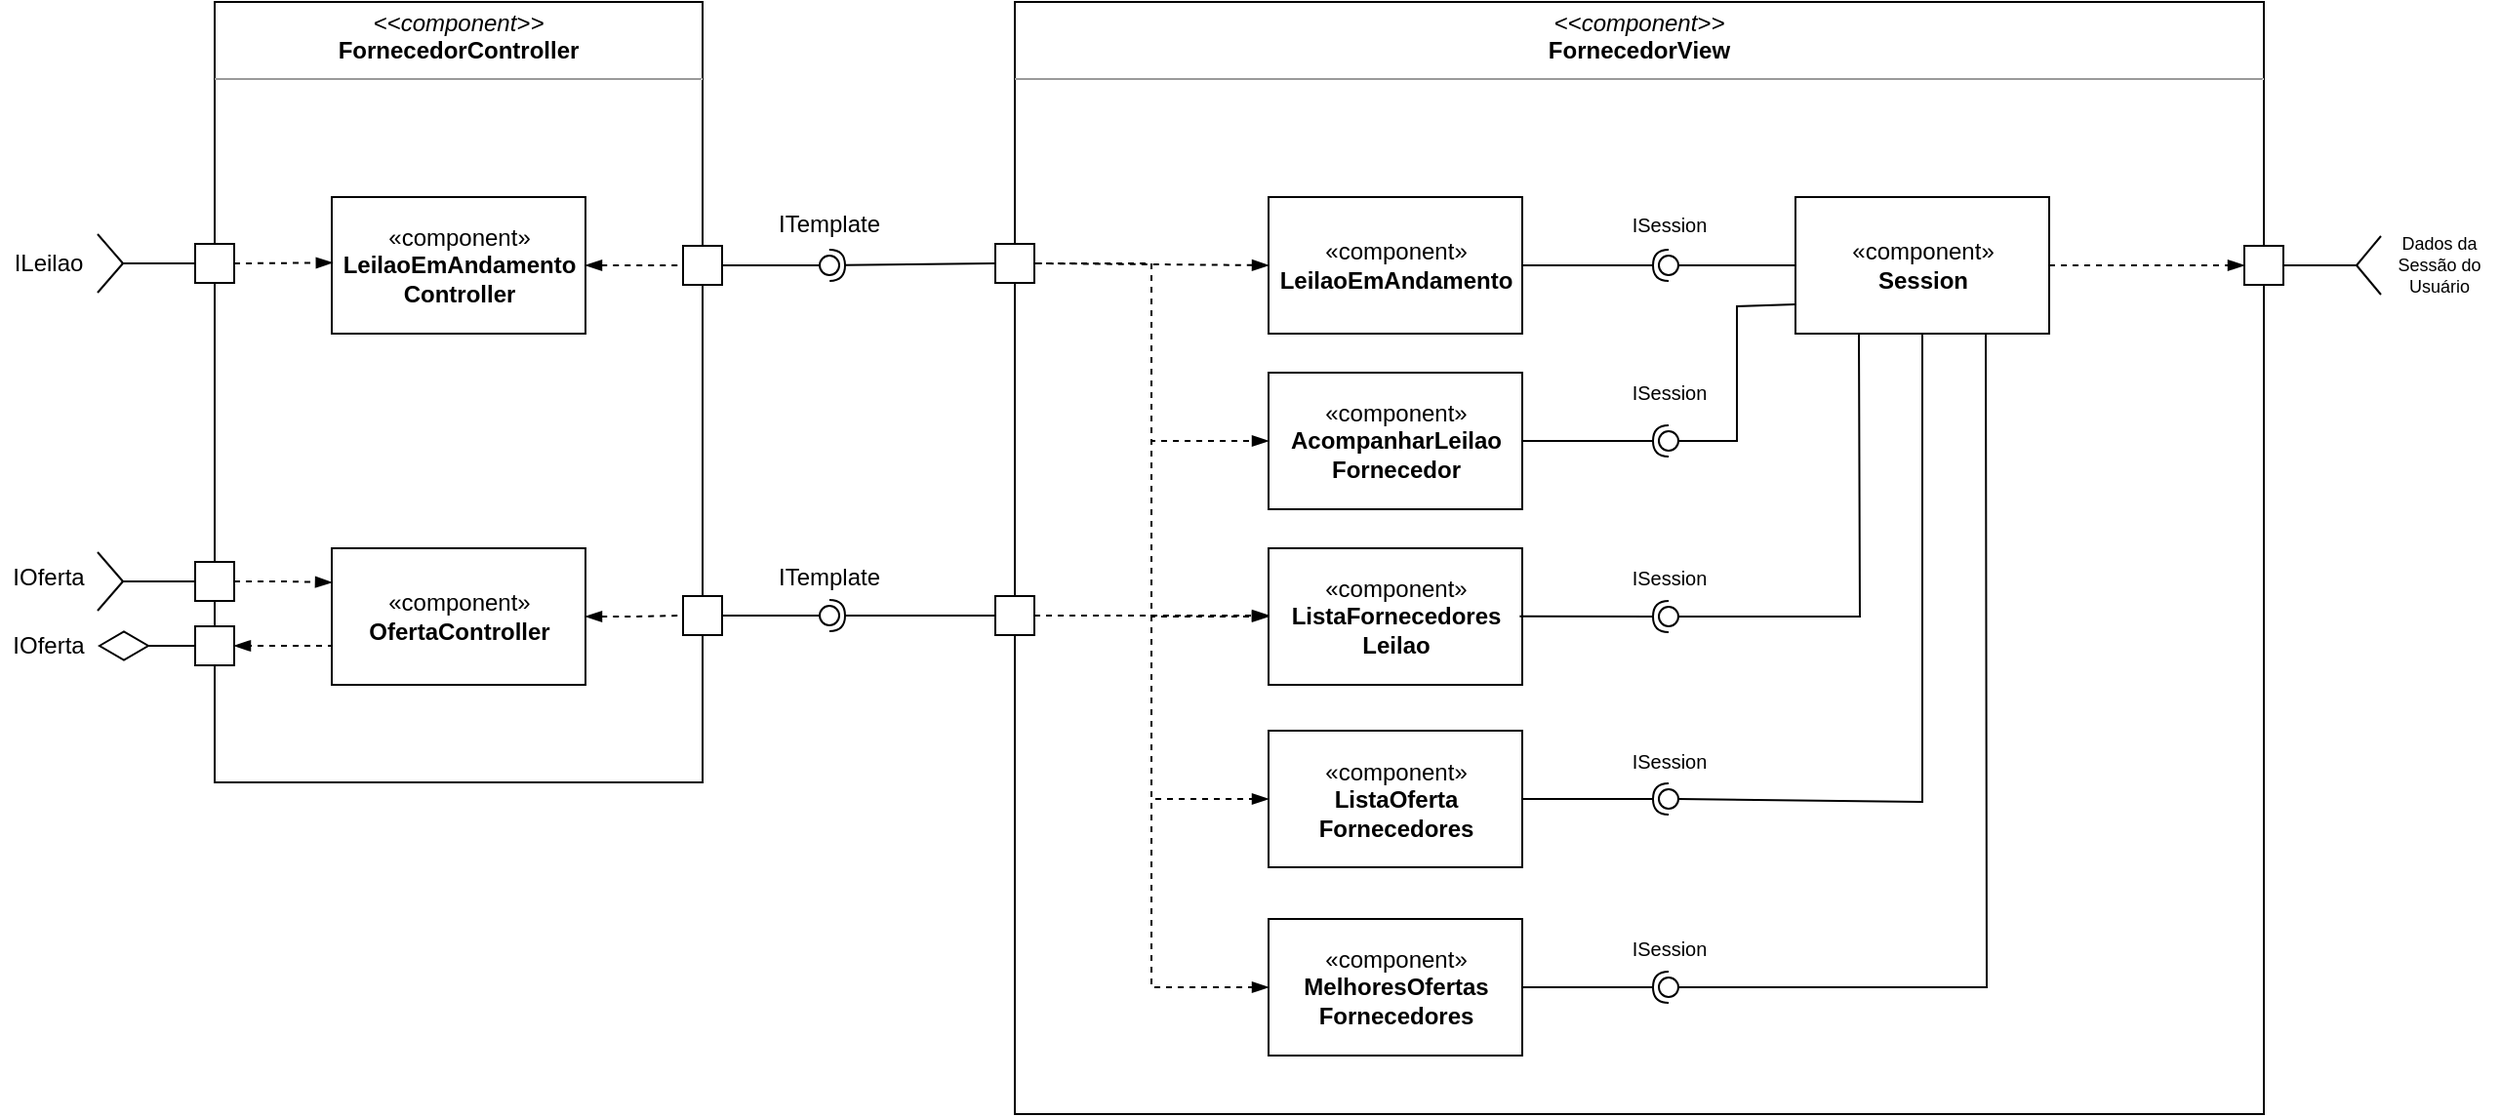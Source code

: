 <mxfile version="13.7.3" type="device"><diagram id="gcP-zUikWNP-_VO1i6bN" name="Page-1"><mxGraphModel dx="2887" dy="643" grid="1" gridSize="10" guides="1" tooltips="1" connect="1" arrows="1" fold="1" page="1" pageScale="1" pageWidth="1169" pageHeight="827" math="0" shadow="0"><root><mxCell id="0"/><mxCell id="1" parent="0"/><mxCell id="m5oU41wqeyeOTkwFRVO8-5" value="&lt;p style=&quot;margin: 0px ; margin-top: 4px ; text-align: center&quot;&gt;&lt;i&gt;&amp;lt;&amp;lt;component&amp;gt;&amp;gt;&lt;/i&gt;&lt;br&gt;&lt;b&gt;FornecedorController&lt;/b&gt;&lt;/p&gt;&lt;hr size=&quot;1&quot;&gt;&lt;p style=&quot;margin: 0px ; margin-left: 4px&quot;&gt;&lt;/p&gt;&lt;p style=&quot;margin: 0px ; margin-left: 4px&quot;&gt;&lt;br&gt;&lt;/p&gt;" style="verticalAlign=top;align=left;overflow=fill;fontSize=12;fontFamily=Helvetica;html=1;" parent="1" vertex="1"><mxGeometry x="-380" y="40" width="250" height="400" as="geometry"/></mxCell><mxCell id="m5oU41wqeyeOTkwFRVO8-6" value="&lt;p style=&quot;margin: 0px ; margin-top: 4px ; text-align: center&quot;&gt;&lt;i&gt;&amp;lt;&amp;lt;component&amp;gt;&amp;gt;&lt;/i&gt;&lt;br&gt;&lt;b&gt;FornecedorView&lt;/b&gt;&lt;/p&gt;&lt;hr size=&quot;1&quot;&gt;&lt;p style=&quot;margin: 0px ; margin-left: 4px&quot;&gt;&lt;/p&gt;&lt;p style=&quot;margin: 0px ; margin-left: 4px&quot;&gt;&lt;br&gt;&lt;/p&gt;" style="verticalAlign=top;align=left;overflow=fill;fontSize=12;fontFamily=Helvetica;html=1;" parent="1" vertex="1"><mxGeometry x="30" y="40" width="640" height="570" as="geometry"/></mxCell><mxCell id="m5oU41wqeyeOTkwFRVO8-15" value="«component»&lt;br&gt;&lt;b&gt;LeilaoEmAndamento&lt;br&gt;&lt;/b&gt;" style="html=1;dropTarget=0;" parent="1" vertex="1"><mxGeometry x="160" y="140" width="130" height="70" as="geometry"/></mxCell><mxCell id="m5oU41wqeyeOTkwFRVO8-17" value="«component»&lt;br&gt;&lt;b&gt;Session&lt;/b&gt;" style="html=1;dropTarget=0;" parent="1" vertex="1"><mxGeometry x="430" y="140" width="130" height="70" as="geometry"/></mxCell><mxCell id="m5oU41wqeyeOTkwFRVO8-30" value="«component»&lt;br&gt;&lt;b&gt;LeilaoEmAndamento&lt;br&gt;Controller&lt;br&gt;&lt;/b&gt;" style="html=1;dropTarget=0;" parent="1" vertex="1"><mxGeometry x="-320" y="140" width="130" height="70" as="geometry"/></mxCell><mxCell id="8lgJNsQd9xYYkKIp79Z1-60" style="edgeStyle=orthogonalEdgeStyle;rounded=0;orthogonalLoop=1;jettySize=auto;html=1;exitX=1;exitY=0.5;exitDx=0;exitDy=0;entryX=0;entryY=0.5;entryDx=0;entryDy=0;dashed=1;endArrow=blockThin;endFill=1;fontSize=9;" edge="1" parent="1" source="m5oU41wqeyeOTkwFRVO8-39" target="8lgJNsQd9xYYkKIp79Z1-32"><mxGeometry relative="1" as="geometry"/></mxCell><mxCell id="8lgJNsQd9xYYkKIp79Z1-61" style="edgeStyle=orthogonalEdgeStyle;rounded=0;orthogonalLoop=1;jettySize=auto;html=1;exitX=1;exitY=0.5;exitDx=0;exitDy=0;dashed=1;endArrow=blockThin;endFill=1;fontSize=9;" edge="1" parent="1" source="m5oU41wqeyeOTkwFRVO8-39" target="8lgJNsQd9xYYkKIp79Z1-34"><mxGeometry relative="1" as="geometry"><Array as="points"><mxPoint x="100" y="174"/><mxPoint x="100" y="355"/></Array></mxGeometry></mxCell><mxCell id="m5oU41wqeyeOTkwFRVO8-39" value="" style="rounded=0;whiteSpace=wrap;html=1;" parent="1" vertex="1"><mxGeometry x="20" y="164" width="20" height="20" as="geometry"/></mxCell><mxCell id="m5oU41wqeyeOTkwFRVO8-46" value="" style="endArrow=blockThin;dashed=1;html=1;exitX=1;exitY=0.5;exitDx=0;exitDy=0;entryX=0;entryY=0.5;entryDx=0;entryDy=0;endFill=1;" parent="1" source="m5oU41wqeyeOTkwFRVO8-17" target="m5oU41wqeyeOTkwFRVO8-41" edge="1"><mxGeometry width="50" height="50" relative="1" as="geometry"><mxPoint x="590" y="180" as="sourcePoint"/><mxPoint x="640" y="130" as="targetPoint"/></mxGeometry></mxCell><mxCell id="m5oU41wqeyeOTkwFRVO8-47" value="Dados da&lt;br style=&quot;font-size: 9px;&quot;&gt;Sessão do &lt;br style=&quot;font-size: 9px;&quot;&gt;Usuário" style="text;html=1;strokeColor=none;fillColor=none;align=center;verticalAlign=middle;whiteSpace=wrap;rounded=0;fontSize=9;" parent="1" vertex="1"><mxGeometry x="730" y="155" width="60" height="40" as="geometry"/></mxCell><mxCell id="m5oU41wqeyeOTkwFRVO8-48" value="" style="rounded=0;orthogonalLoop=1;jettySize=auto;html=1;endArrow=none;endFill=0;fontSize=10;exitX=0;exitY=0.5;exitDx=0;exitDy=0;" parent="1" source="m5oU41wqeyeOTkwFRVO8-17" target="m5oU41wqeyeOTkwFRVO8-50" edge="1"><mxGeometry relative="1" as="geometry"><mxPoint x="420" y="160" as="sourcePoint"/></mxGeometry></mxCell><mxCell id="m5oU41wqeyeOTkwFRVO8-49" value="" style="rounded=0;orthogonalLoop=1;jettySize=auto;html=1;endArrow=halfCircle;endFill=0;entryX=0.5;entryY=0.5;entryDx=0;entryDy=0;endSize=6;strokeWidth=1;fontSize=10;exitX=1;exitY=0.5;exitDx=0;exitDy=0;" parent="1" source="m5oU41wqeyeOTkwFRVO8-15" target="m5oU41wqeyeOTkwFRVO8-50" edge="1"><mxGeometry relative="1" as="geometry"><mxPoint x="280" y="160" as="sourcePoint"/></mxGeometry></mxCell><mxCell id="m5oU41wqeyeOTkwFRVO8-50" value="" style="ellipse;whiteSpace=wrap;html=1;fontFamily=Helvetica;fontSize=12;fontColor=#000000;align=center;strokeColor=#000000;fillColor=#ffffff;points=[];aspect=fixed;resizable=0;" parent="1" vertex="1"><mxGeometry x="360" y="170" width="10" height="10" as="geometry"/></mxCell><mxCell id="m5oU41wqeyeOTkwFRVO8-51" value="&lt;font color=&quot;#000000&quot; size=&quot;1&quot;&gt;ISession&lt;/font&gt;" style="text;html=1;strokeColor=none;fillColor=none;align=center;verticalAlign=middle;whiteSpace=wrap;rounded=0;fontSize=10;fontColor=#FF0000;" parent="1" vertex="1"><mxGeometry x="327.5" y="139.25" width="75" height="29.5" as="geometry"/></mxCell><mxCell id="m5oU41wqeyeOTkwFRVO8-66" value="" style="endArrow=none;dashed=1;html=1;fontSize=10;fontColor=#FF0000;entryX=1;entryY=0.5;entryDx=0;entryDy=0;exitX=0;exitY=0.5;exitDx=0;exitDy=0;endFill=0;startArrow=blockThin;startFill=1;" parent="1" source="m5oU41wqeyeOTkwFRVO8-15" target="m5oU41wqeyeOTkwFRVO8-39" edge="1"><mxGeometry width="50" height="50" relative="1" as="geometry"><mxPoint x="260" y="220" as="sourcePoint"/><mxPoint x="310" y="170" as="targetPoint"/></mxGeometry></mxCell><mxCell id="m5oU41wqeyeOTkwFRVO8-121" value="" style="rounded=0;whiteSpace=wrap;html=1;" parent="1" vertex="1"><mxGeometry x="-140" y="165" width="20" height="20" as="geometry"/></mxCell><mxCell id="m5oU41wqeyeOTkwFRVO8-125" value="" style="endArrow=none;dashed=1;html=1;fontSize=9;fontColor=#000000;entryX=0;entryY=0.5;entryDx=0;entryDy=0;exitX=1;exitY=0.5;exitDx=0;exitDy=0;startArrow=blockThin;startFill=1;" parent="1" source="m5oU41wqeyeOTkwFRVO8-30" target="m5oU41wqeyeOTkwFRVO8-121" edge="1"><mxGeometry width="50" height="50" relative="1" as="geometry"><mxPoint x="-200.32" y="135.29" as="sourcePoint"/><mxPoint x="-50" y="200" as="targetPoint"/></mxGeometry></mxCell><mxCell id="m5oU41wqeyeOTkwFRVO8-143" value="" style="rounded=0;orthogonalLoop=1;jettySize=auto;html=1;endArrow=none;endFill=0;fontSize=9;fontColor=#000000;exitX=1;exitY=0.5;exitDx=0;exitDy=0;" parent="1" source="m5oU41wqeyeOTkwFRVO8-121" target="m5oU41wqeyeOTkwFRVO8-145" edge="1"><mxGeometry relative="1" as="geometry"><mxPoint x="-110" y="130" as="sourcePoint"/></mxGeometry></mxCell><mxCell id="m5oU41wqeyeOTkwFRVO8-144" value="" style="rounded=0;orthogonalLoop=1;jettySize=auto;html=1;endArrow=halfCircle;endFill=0;entryX=0.5;entryY=0.5;entryDx=0;entryDy=0;endSize=6;strokeWidth=1;fontSize=9;fontColor=#000000;exitX=0;exitY=0.5;exitDx=0;exitDy=0;" parent="1" source="m5oU41wqeyeOTkwFRVO8-39" target="m5oU41wqeyeOTkwFRVO8-145" edge="1"><mxGeometry relative="1" as="geometry"><mxPoint x="-70" y="130" as="sourcePoint"/><Array as="points"/></mxGeometry></mxCell><mxCell id="m5oU41wqeyeOTkwFRVO8-145" value="" style="ellipse;whiteSpace=wrap;html=1;fontFamily=Helvetica;fontSize=12;fontColor=#000000;align=center;strokeColor=#000000;fillColor=#ffffff;points=[];aspect=fixed;resizable=0;" parent="1" vertex="1"><mxGeometry x="-70" y="170" width="10" height="10" as="geometry"/></mxCell><mxCell id="8lgJNsQd9xYYkKIp79Z1-2" value="" style="group" vertex="1" connectable="0" parent="1"><mxGeometry x="660" y="160" width="70" height="30" as="geometry"/></mxCell><mxCell id="m5oU41wqeyeOTkwFRVO8-41" value="" style="rounded=0;whiteSpace=wrap;html=1;" parent="8lgJNsQd9xYYkKIp79Z1-2" vertex="1"><mxGeometry y="5" width="20" height="20" as="geometry"/></mxCell><mxCell id="m5oU41wqeyeOTkwFRVO8-45" value="" style="group" parent="8lgJNsQd9xYYkKIp79Z1-2" vertex="1" connectable="0"><mxGeometry x="20" width="50" height="30" as="geometry"/></mxCell><mxCell id="m5oU41wqeyeOTkwFRVO8-42" value="" style="endArrow=none;html=1;" parent="m5oU41wqeyeOTkwFRVO8-45" edge="1"><mxGeometry width="50" height="50" relative="1" as="geometry"><mxPoint x="37.5" y="15" as="sourcePoint"/><mxPoint x="50" as="targetPoint"/></mxGeometry></mxCell><mxCell id="m5oU41wqeyeOTkwFRVO8-43" value="" style="endArrow=none;html=1;" parent="m5oU41wqeyeOTkwFRVO8-45" edge="1"><mxGeometry width="50" height="50" relative="1" as="geometry"><mxPoint x="37.5" y="15" as="sourcePoint"/><mxPoint x="50" y="30" as="targetPoint"/></mxGeometry></mxCell><mxCell id="m5oU41wqeyeOTkwFRVO8-44" value="" style="endArrow=none;html=1;" parent="m5oU41wqeyeOTkwFRVO8-45" edge="1"><mxGeometry width="50" height="50" relative="1" as="geometry"><mxPoint y="15" as="sourcePoint"/><mxPoint x="37.5" y="15" as="targetPoint"/></mxGeometry></mxCell><mxCell id="8lgJNsQd9xYYkKIp79Z1-3" value="" style="group;rotation=-180;" vertex="1" connectable="0" parent="1"><mxGeometry x="-440" y="159" width="70" height="30" as="geometry"/></mxCell><mxCell id="8lgJNsQd9xYYkKIp79Z1-4" value="" style="rounded=0;whiteSpace=wrap;html=1;rotation=-180;" vertex="1" parent="8lgJNsQd9xYYkKIp79Z1-3"><mxGeometry x="50" y="5" width="20" height="20" as="geometry"/></mxCell><mxCell id="8lgJNsQd9xYYkKIp79Z1-5" value="" style="group;rotation=-180;" vertex="1" connectable="0" parent="8lgJNsQd9xYYkKIp79Z1-3"><mxGeometry width="50" height="30" as="geometry"/></mxCell><mxCell id="8lgJNsQd9xYYkKIp79Z1-6" value="" style="endArrow=none;html=1;" edge="1" parent="8lgJNsQd9xYYkKIp79Z1-5"><mxGeometry width="50" height="50" relative="1" as="geometry"><mxPoint x="13" y="15" as="sourcePoint"/><mxPoint y="30" as="targetPoint"/></mxGeometry></mxCell><mxCell id="8lgJNsQd9xYYkKIp79Z1-7" value="" style="endArrow=none;html=1;" edge="1" parent="8lgJNsQd9xYYkKIp79Z1-5"><mxGeometry width="50" height="50" relative="1" as="geometry"><mxPoint x="13" y="15" as="sourcePoint"/><mxPoint as="targetPoint"/></mxGeometry></mxCell><mxCell id="8lgJNsQd9xYYkKIp79Z1-8" value="" style="endArrow=none;html=1;" edge="1" parent="8lgJNsQd9xYYkKIp79Z1-5"><mxGeometry width="50" height="50" relative="1" as="geometry"><mxPoint x="50" y="15" as="sourcePoint"/><mxPoint x="13" y="15" as="targetPoint"/></mxGeometry></mxCell><mxCell id="8lgJNsQd9xYYkKIp79Z1-11" value="ILeilao" style="text;html=1;strokeColor=none;fillColor=none;align=center;verticalAlign=middle;whiteSpace=wrap;rounded=0;" vertex="1" parent="1"><mxGeometry x="-490" y="164" width="50" height="20" as="geometry"/></mxCell><mxCell id="8lgJNsQd9xYYkKIp79Z1-19" value="" style="group" vertex="1" connectable="0" parent="1"><mxGeometry x="-390" y="360" width="20" height="20" as="geometry"/></mxCell><mxCell id="8lgJNsQd9xYYkKIp79Z1-20" value="" style="rounded=0;whiteSpace=wrap;html=1;" vertex="1" parent="8lgJNsQd9xYYkKIp79Z1-19"><mxGeometry width="20" height="20" as="geometry"/></mxCell><mxCell id="8lgJNsQd9xYYkKIp79Z1-21" value="" style="endArrow=diamondThin;endFill=0;endSize=24;html=1;fontSize=9;fontColor=#000000;exitX=0;exitY=0.5;exitDx=0;exitDy=0;" edge="1" parent="8lgJNsQd9xYYkKIp79Z1-19" source="8lgJNsQd9xYYkKIp79Z1-20"><mxGeometry width="160" relative="1" as="geometry"><mxPoint x="-251" y="94" as="sourcePoint"/><mxPoint x="-50" y="10" as="targetPoint"/></mxGeometry></mxCell><mxCell id="8lgJNsQd9xYYkKIp79Z1-22" value="IOferta" style="text;html=1;strokeColor=none;fillColor=none;align=center;verticalAlign=middle;whiteSpace=wrap;rounded=0;" vertex="1" parent="1"><mxGeometry x="-490" y="360" width="50" height="20" as="geometry"/></mxCell><mxCell id="8lgJNsQd9xYYkKIp79Z1-24" value="" style="endArrow=blockThin;html=1;exitX=0;exitY=0.5;exitDx=0;exitDy=0;entryX=0.003;entryY=0.481;entryDx=0;entryDy=0;entryPerimeter=0;dashed=1;endFill=1;" edge="1" parent="1" source="8lgJNsQd9xYYkKIp79Z1-4" target="m5oU41wqeyeOTkwFRVO8-30"><mxGeometry width="50" height="50" relative="1" as="geometry"><mxPoint x="80" y="250" as="sourcePoint"/><mxPoint x="130" y="200" as="targetPoint"/></mxGeometry></mxCell><mxCell id="8lgJNsQd9xYYkKIp79Z1-31" value="ITemplate" style="text;html=1;strokeColor=none;fillColor=none;align=center;verticalAlign=middle;whiteSpace=wrap;rounded=0;" vertex="1" parent="1"><mxGeometry x="-90" y="144" width="50" height="20" as="geometry"/></mxCell><mxCell id="8lgJNsQd9xYYkKIp79Z1-32" value="«component»&lt;br&gt;&lt;b&gt;AcompanharLeilao&lt;br&gt;Fornecedor&lt;br&gt;&lt;/b&gt;" style="html=1;dropTarget=0;" vertex="1" parent="1"><mxGeometry x="160" y="230" width="130" height="70" as="geometry"/></mxCell><mxCell id="8lgJNsQd9xYYkKIp79Z1-37" style="edgeStyle=orthogonalEdgeStyle;rounded=0;orthogonalLoop=1;jettySize=auto;html=1;exitX=0;exitY=0.5;exitDx=0;exitDy=0;entryX=1;entryY=0.5;entryDx=0;entryDy=0;dashed=1;endArrow=blockThin;endFill=1;fontSize=9;" edge="1" parent="1" source="8lgJNsQd9xYYkKIp79Z1-33" target="8lgJNsQd9xYYkKIp79Z1-20"><mxGeometry relative="1" as="geometry"><Array as="points"><mxPoint x="-300" y="370"/></Array></mxGeometry></mxCell><mxCell id="8lgJNsQd9xYYkKIp79Z1-70" style="edgeStyle=orthogonalEdgeStyle;rounded=0;orthogonalLoop=1;jettySize=auto;html=1;exitX=1;exitY=0.5;exitDx=0;exitDy=0;entryX=0;entryY=0.5;entryDx=0;entryDy=0;dashed=1;endArrow=none;endFill=0;fontSize=9;startArrow=blockThin;startFill=1;" edge="1" parent="1" source="8lgJNsQd9xYYkKIp79Z1-33" target="8lgJNsQd9xYYkKIp79Z1-54"><mxGeometry relative="1" as="geometry"/></mxCell><mxCell id="8lgJNsQd9xYYkKIp79Z1-33" value="«component»&lt;br&gt;&lt;b&gt;OfertaController&lt;/b&gt;" style="html=1;dropTarget=0;" vertex="1" parent="1"><mxGeometry x="-320" y="320" width="130" height="70" as="geometry"/></mxCell><mxCell id="8lgJNsQd9xYYkKIp79Z1-34" value="«component»&lt;br&gt;&lt;b&gt;ListaFornecedores&lt;br&gt;Leilao&lt;br&gt;&lt;/b&gt;" style="html=1;dropTarget=0;" vertex="1" parent="1"><mxGeometry x="160" y="320" width="130" height="70" as="geometry"/></mxCell><mxCell id="8lgJNsQd9xYYkKIp79Z1-48" value="" style="rounded=0;orthogonalLoop=1;jettySize=auto;html=1;endArrow=none;endFill=0;fontSize=9;exitX=0;exitY=0.75;exitDx=0;exitDy=0;" edge="1" target="8lgJNsQd9xYYkKIp79Z1-50" parent="1"><mxGeometry relative="1" as="geometry"><mxPoint x="430" y="195" as="sourcePoint"/><Array as="points"><mxPoint x="400" y="196"/><mxPoint x="400" y="265"/></Array></mxGeometry></mxCell><mxCell id="8lgJNsQd9xYYkKIp79Z1-49" value="" style="rounded=0;orthogonalLoop=1;jettySize=auto;html=1;endArrow=halfCircle;endFill=0;entryX=0.5;entryY=0.5;entryDx=0;entryDy=0;endSize=6;strokeWidth=1;fontSize=9;exitX=1;exitY=0.5;exitDx=0;exitDy=0;" edge="1" target="8lgJNsQd9xYYkKIp79Z1-50" parent="1" source="8lgJNsQd9xYYkKIp79Z1-32"><mxGeometry relative="1" as="geometry"><mxPoint x="290" y="357.5" as="sourcePoint"/></mxGeometry></mxCell><mxCell id="8lgJNsQd9xYYkKIp79Z1-50" value="" style="ellipse;whiteSpace=wrap;html=1;fontFamily=Helvetica;fontSize=12;fontColor=#000000;align=center;strokeColor=#000000;fillColor=#ffffff;points=[];aspect=fixed;resizable=0;" vertex="1" parent="1"><mxGeometry x="360" y="260" width="10" height="10" as="geometry"/></mxCell><mxCell id="8lgJNsQd9xYYkKIp79Z1-71" style="edgeStyle=orthogonalEdgeStyle;rounded=0;orthogonalLoop=1;jettySize=auto;html=1;exitX=1;exitY=0.5;exitDx=0;exitDy=0;dashed=1;endArrow=blockThin;endFill=1;fontSize=9;" edge="1" parent="1" source="8lgJNsQd9xYYkKIp79Z1-52"><mxGeometry relative="1" as="geometry"><mxPoint x="160" y="354.429" as="targetPoint"/></mxGeometry></mxCell><mxCell id="8lgJNsQd9xYYkKIp79Z1-77" style="edgeStyle=orthogonalEdgeStyle;rounded=0;orthogonalLoop=1;jettySize=auto;html=1;exitX=1;exitY=0.5;exitDx=0;exitDy=0;entryX=0;entryY=0.5;entryDx=0;entryDy=0;endArrow=blockThin;endFill=1;fontSize=9;dashed=1;" edge="1" parent="1" source="8lgJNsQd9xYYkKIp79Z1-52" target="8lgJNsQd9xYYkKIp79Z1-75"><mxGeometry relative="1" as="geometry"/></mxCell><mxCell id="8lgJNsQd9xYYkKIp79Z1-78" style="edgeStyle=orthogonalEdgeStyle;rounded=0;orthogonalLoop=1;jettySize=auto;html=1;exitX=1;exitY=0.5;exitDx=0;exitDy=0;entryX=0;entryY=0.5;entryDx=0;entryDy=0;dashed=1;endArrow=blockThin;endFill=1;fontSize=9;" edge="1" parent="1" source="8lgJNsQd9xYYkKIp79Z1-52" target="8lgJNsQd9xYYkKIp79Z1-76"><mxGeometry relative="1" as="geometry"/></mxCell><mxCell id="8lgJNsQd9xYYkKIp79Z1-52" value="" style="rounded=0;whiteSpace=wrap;html=1;" vertex="1" parent="1"><mxGeometry x="20" y="344.5" width="20" height="20" as="geometry"/></mxCell><mxCell id="8lgJNsQd9xYYkKIp79Z1-54" value="" style="rounded=0;whiteSpace=wrap;html=1;" vertex="1" parent="1"><mxGeometry x="-140" y="344.5" width="20" height="20" as="geometry"/></mxCell><mxCell id="8lgJNsQd9xYYkKIp79Z1-55" value="" style="rounded=0;orthogonalLoop=1;jettySize=auto;html=1;endArrow=none;endFill=0;fontSize=9;exitX=1;exitY=0.5;exitDx=0;exitDy=0;" edge="1" target="8lgJNsQd9xYYkKIp79Z1-57" parent="1" source="8lgJNsQd9xYYkKIp79Z1-54"><mxGeometry relative="1" as="geometry"><mxPoint x="-85" y="354.5" as="sourcePoint"/></mxGeometry></mxCell><mxCell id="8lgJNsQd9xYYkKIp79Z1-56" value="" style="rounded=0;orthogonalLoop=1;jettySize=auto;html=1;endArrow=halfCircle;endFill=0;entryX=0.5;entryY=0.5;entryDx=0;entryDy=0;endSize=6;strokeWidth=1;fontSize=9;exitX=0;exitY=0.5;exitDx=0;exitDy=0;" edge="1" target="8lgJNsQd9xYYkKIp79Z1-57" parent="1" source="8lgJNsQd9xYYkKIp79Z1-52"><mxGeometry relative="1" as="geometry"><mxPoint x="-45" y="354.5" as="sourcePoint"/></mxGeometry></mxCell><mxCell id="8lgJNsQd9xYYkKIp79Z1-57" value="" style="ellipse;whiteSpace=wrap;html=1;fontFamily=Helvetica;fontSize=12;fontColor=#000000;align=center;strokeColor=#000000;fillColor=#ffffff;points=[];aspect=fixed;resizable=0;" vertex="1" parent="1"><mxGeometry x="-70" y="349.5" width="10" height="10" as="geometry"/></mxCell><mxCell id="8lgJNsQd9xYYkKIp79Z1-58" value="ITemplate" style="text;html=1;strokeColor=none;fillColor=none;align=center;verticalAlign=middle;whiteSpace=wrap;rounded=0;" vertex="1" parent="1"><mxGeometry x="-90" y="324.5" width="50" height="20" as="geometry"/></mxCell><mxCell id="8lgJNsQd9xYYkKIp79Z1-62" value="" style="group;rotation=-180;" vertex="1" connectable="0" parent="1"><mxGeometry x="-440" y="322" width="70" height="30" as="geometry"/></mxCell><mxCell id="8lgJNsQd9xYYkKIp79Z1-63" value="" style="rounded=0;whiteSpace=wrap;html=1;rotation=-180;" vertex="1" parent="8lgJNsQd9xYYkKIp79Z1-62"><mxGeometry x="50" y="5" width="20" height="20" as="geometry"/></mxCell><mxCell id="8lgJNsQd9xYYkKIp79Z1-64" value="" style="group;rotation=-180;" vertex="1" connectable="0" parent="8lgJNsQd9xYYkKIp79Z1-62"><mxGeometry width="50" height="30" as="geometry"/></mxCell><mxCell id="8lgJNsQd9xYYkKIp79Z1-65" value="" style="endArrow=none;html=1;" edge="1" parent="8lgJNsQd9xYYkKIp79Z1-64"><mxGeometry width="50" height="50" relative="1" as="geometry"><mxPoint x="13" y="15" as="sourcePoint"/><mxPoint y="30" as="targetPoint"/></mxGeometry></mxCell><mxCell id="8lgJNsQd9xYYkKIp79Z1-66" value="" style="endArrow=none;html=1;" edge="1" parent="8lgJNsQd9xYYkKIp79Z1-64"><mxGeometry width="50" height="50" relative="1" as="geometry"><mxPoint x="13" y="15" as="sourcePoint"/><mxPoint as="targetPoint"/></mxGeometry></mxCell><mxCell id="8lgJNsQd9xYYkKIp79Z1-67" value="" style="endArrow=none;html=1;" edge="1" parent="8lgJNsQd9xYYkKIp79Z1-64"><mxGeometry width="50" height="50" relative="1" as="geometry"><mxPoint x="50" y="15" as="sourcePoint"/><mxPoint x="13" y="15" as="targetPoint"/></mxGeometry></mxCell><mxCell id="8lgJNsQd9xYYkKIp79Z1-68" value="IOferta" style="text;html=1;strokeColor=none;fillColor=none;align=center;verticalAlign=middle;whiteSpace=wrap;rounded=0;" vertex="1" parent="1"><mxGeometry x="-490" y="325" width="50" height="20" as="geometry"/></mxCell><mxCell id="8lgJNsQd9xYYkKIp79Z1-69" style="edgeStyle=orthogonalEdgeStyle;rounded=0;orthogonalLoop=1;jettySize=auto;html=1;exitX=0;exitY=0.5;exitDx=0;exitDy=0;entryX=0;entryY=0.25;entryDx=0;entryDy=0;dashed=1;endArrow=blockThin;endFill=1;fontSize=9;" edge="1" parent="1" source="8lgJNsQd9xYYkKIp79Z1-63" target="8lgJNsQd9xYYkKIp79Z1-33"><mxGeometry relative="1" as="geometry"/></mxCell><mxCell id="8lgJNsQd9xYYkKIp79Z1-72" value="" style="rounded=0;orthogonalLoop=1;jettySize=auto;html=1;endArrow=none;endFill=0;fontSize=9;exitX=0.25;exitY=1;exitDx=0;exitDy=0;" edge="1" target="8lgJNsQd9xYYkKIp79Z1-74" parent="1" source="m5oU41wqeyeOTkwFRVO8-17"><mxGeometry relative="1" as="geometry"><mxPoint x="345" y="355" as="sourcePoint"/><Array as="points"><mxPoint x="463" y="355"/></Array></mxGeometry></mxCell><mxCell id="8lgJNsQd9xYYkKIp79Z1-73" value="" style="rounded=0;orthogonalLoop=1;jettySize=auto;html=1;endArrow=halfCircle;endFill=0;entryX=0.5;entryY=0.5;entryDx=0;entryDy=0;endSize=6;strokeWidth=1;fontSize=9;exitX=0.99;exitY=0.498;exitDx=0;exitDy=0;exitPerimeter=0;" edge="1" target="8lgJNsQd9xYYkKIp79Z1-74" parent="1" source="8lgJNsQd9xYYkKIp79Z1-34"><mxGeometry relative="1" as="geometry"><mxPoint x="385" y="355" as="sourcePoint"/></mxGeometry></mxCell><mxCell id="8lgJNsQd9xYYkKIp79Z1-74" value="" style="ellipse;whiteSpace=wrap;html=1;fontFamily=Helvetica;fontSize=12;fontColor=#000000;align=center;strokeColor=#000000;fillColor=#ffffff;points=[];aspect=fixed;resizable=0;" vertex="1" parent="1"><mxGeometry x="360" y="350" width="10" height="10" as="geometry"/></mxCell><mxCell id="8lgJNsQd9xYYkKIp79Z1-75" value="«component»&lt;br&gt;&lt;b&gt;ListaOferta&lt;br&gt;Fornecedores&lt;br&gt;&lt;/b&gt;" style="html=1;dropTarget=0;" vertex="1" parent="1"><mxGeometry x="160" y="413.5" width="130" height="70" as="geometry"/></mxCell><mxCell id="8lgJNsQd9xYYkKIp79Z1-76" value="«component»&lt;br&gt;&lt;b&gt;MelhoresOfertas&lt;br&gt;Fornecedores&lt;br&gt;&lt;/b&gt;" style="html=1;dropTarget=0;" vertex="1" parent="1"><mxGeometry x="160" y="510" width="130" height="70" as="geometry"/></mxCell><mxCell id="8lgJNsQd9xYYkKIp79Z1-79" value="" style="rounded=0;orthogonalLoop=1;jettySize=auto;html=1;endArrow=none;endFill=0;fontSize=9;exitX=0.5;exitY=1;exitDx=0;exitDy=0;" edge="1" target="8lgJNsQd9xYYkKIp79Z1-81" parent="1" source="m5oU41wqeyeOTkwFRVO8-17"><mxGeometry relative="1" as="geometry"><mxPoint x="345" y="448.5" as="sourcePoint"/><Array as="points"><mxPoint x="495" y="450"/></Array></mxGeometry></mxCell><mxCell id="8lgJNsQd9xYYkKIp79Z1-80" value="" style="rounded=0;orthogonalLoop=1;jettySize=auto;html=1;endArrow=halfCircle;endFill=0;entryX=0.5;entryY=0.5;entryDx=0;entryDy=0;endSize=6;strokeWidth=1;fontSize=9;exitX=1;exitY=0.5;exitDx=0;exitDy=0;" edge="1" target="8lgJNsQd9xYYkKIp79Z1-81" parent="1" source="8lgJNsQd9xYYkKIp79Z1-75"><mxGeometry relative="1" as="geometry"><mxPoint x="385" y="448.5" as="sourcePoint"/></mxGeometry></mxCell><mxCell id="8lgJNsQd9xYYkKIp79Z1-81" value="" style="ellipse;whiteSpace=wrap;html=1;fontFamily=Helvetica;fontSize=12;fontColor=#000000;align=center;strokeColor=#000000;fillColor=#ffffff;points=[];aspect=fixed;resizable=0;" vertex="1" parent="1"><mxGeometry x="360" y="443.5" width="10" height="10" as="geometry"/></mxCell><mxCell id="8lgJNsQd9xYYkKIp79Z1-82" value="" style="rounded=0;orthogonalLoop=1;jettySize=auto;html=1;endArrow=none;endFill=0;fontSize=9;exitX=0.75;exitY=1;exitDx=0;exitDy=0;" edge="1" parent="1" target="8lgJNsQd9xYYkKIp79Z1-84" source="m5oU41wqeyeOTkwFRVO8-17"><mxGeometry relative="1" as="geometry"><mxPoint x="345" y="545" as="sourcePoint"/><Array as="points"><mxPoint x="528" y="545"/></Array></mxGeometry></mxCell><mxCell id="8lgJNsQd9xYYkKIp79Z1-83" value="" style="rounded=0;orthogonalLoop=1;jettySize=auto;html=1;endArrow=halfCircle;endFill=0;entryX=0.5;entryY=0.5;entryDx=0;entryDy=0;endSize=6;strokeWidth=1;fontSize=9;exitX=1;exitY=0.5;exitDx=0;exitDy=0;" edge="1" parent="1" target="8lgJNsQd9xYYkKIp79Z1-84" source="8lgJNsQd9xYYkKIp79Z1-76"><mxGeometry relative="1" as="geometry"><mxPoint x="385" y="545" as="sourcePoint"/><Array as="points"/></mxGeometry></mxCell><mxCell id="8lgJNsQd9xYYkKIp79Z1-84" value="" style="ellipse;whiteSpace=wrap;html=1;fontFamily=Helvetica;fontSize=12;fontColor=#000000;align=center;strokeColor=#000000;fillColor=#ffffff;points=[];aspect=fixed;resizable=0;" vertex="1" parent="1"><mxGeometry x="360" y="540" width="10" height="10" as="geometry"/></mxCell><mxCell id="8lgJNsQd9xYYkKIp79Z1-88" value="&lt;font color=&quot;#000000&quot; size=&quot;1&quot;&gt;ISession&lt;/font&gt;" style="text;html=1;strokeColor=none;fillColor=none;align=center;verticalAlign=middle;whiteSpace=wrap;rounded=0;fontSize=10;fontColor=#FF0000;" vertex="1" parent="1"><mxGeometry x="327.5" y="225.25" width="75" height="29.5" as="geometry"/></mxCell><mxCell id="8lgJNsQd9xYYkKIp79Z1-89" value="&lt;font color=&quot;#000000&quot; size=&quot;1&quot;&gt;ISession&lt;/font&gt;" style="text;html=1;strokeColor=none;fillColor=none;align=center;verticalAlign=middle;whiteSpace=wrap;rounded=0;fontSize=10;fontColor=#FF0000;" vertex="1" parent="1"><mxGeometry x="327.5" y="319.75" width="75" height="29.5" as="geometry"/></mxCell><mxCell id="8lgJNsQd9xYYkKIp79Z1-90" value="&lt;font color=&quot;#000000&quot; size=&quot;1&quot;&gt;ISession&lt;/font&gt;" style="text;html=1;strokeColor=none;fillColor=none;align=center;verticalAlign=middle;whiteSpace=wrap;rounded=0;fontSize=10;fontColor=#FF0000;" vertex="1" parent="1"><mxGeometry x="327.5" y="414" width="75" height="29.5" as="geometry"/></mxCell><mxCell id="8lgJNsQd9xYYkKIp79Z1-91" value="&lt;font color=&quot;#000000&quot; size=&quot;1&quot;&gt;ISession&lt;/font&gt;" style="text;html=1;strokeColor=none;fillColor=none;align=center;verticalAlign=middle;whiteSpace=wrap;rounded=0;fontSize=10;fontColor=#FF0000;" vertex="1" parent="1"><mxGeometry x="327.5" y="510" width="75" height="29.5" as="geometry"/></mxCell></root></mxGraphModel></diagram></mxfile>